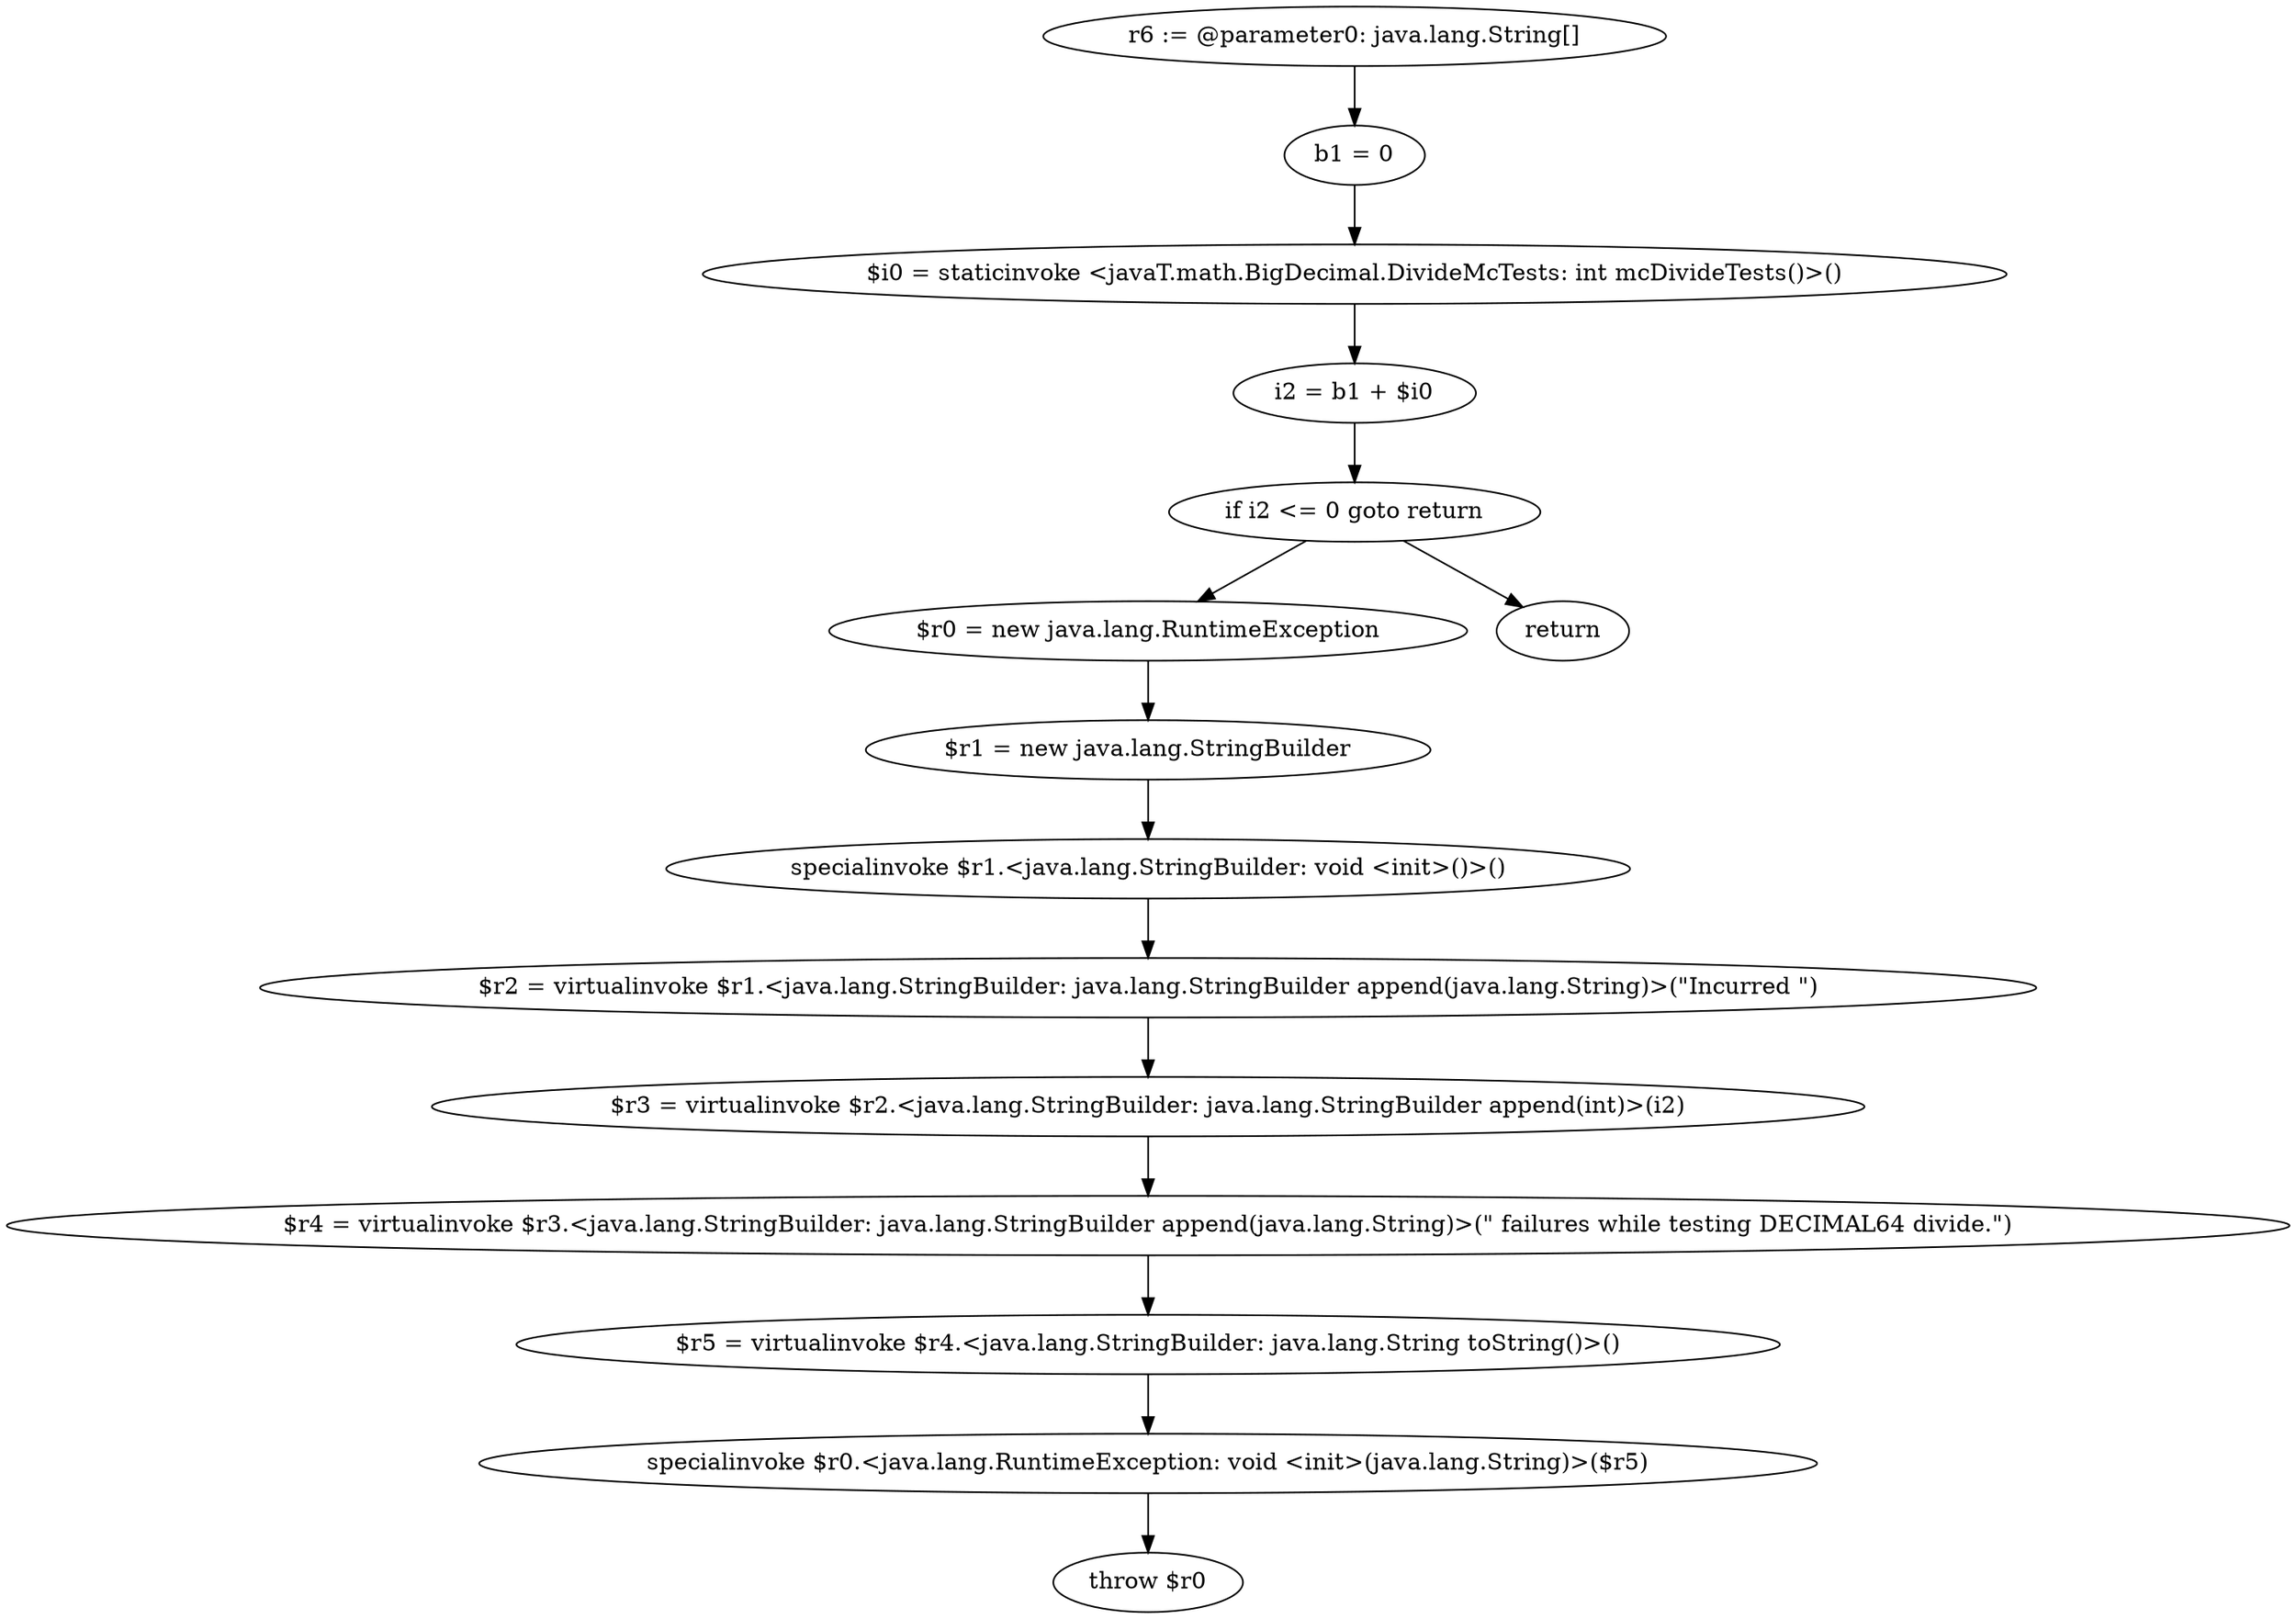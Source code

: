 digraph "unitGraph" {
    "r6 := @parameter0: java.lang.String[]"
    "b1 = 0"
    "$i0 = staticinvoke <javaT.math.BigDecimal.DivideMcTests: int mcDivideTests()>()"
    "i2 = b1 + $i0"
    "if i2 <= 0 goto return"
    "$r0 = new java.lang.RuntimeException"
    "$r1 = new java.lang.StringBuilder"
    "specialinvoke $r1.<java.lang.StringBuilder: void <init>()>()"
    "$r2 = virtualinvoke $r1.<java.lang.StringBuilder: java.lang.StringBuilder append(java.lang.String)>(\"Incurred \")"
    "$r3 = virtualinvoke $r2.<java.lang.StringBuilder: java.lang.StringBuilder append(int)>(i2)"
    "$r4 = virtualinvoke $r3.<java.lang.StringBuilder: java.lang.StringBuilder append(java.lang.String)>(\" failures while testing DECIMAL64 divide.\")"
    "$r5 = virtualinvoke $r4.<java.lang.StringBuilder: java.lang.String toString()>()"
    "specialinvoke $r0.<java.lang.RuntimeException: void <init>(java.lang.String)>($r5)"
    "throw $r0"
    "return"
    "r6 := @parameter0: java.lang.String[]"->"b1 = 0";
    "b1 = 0"->"$i0 = staticinvoke <javaT.math.BigDecimal.DivideMcTests: int mcDivideTests()>()";
    "$i0 = staticinvoke <javaT.math.BigDecimal.DivideMcTests: int mcDivideTests()>()"->"i2 = b1 + $i0";
    "i2 = b1 + $i0"->"if i2 <= 0 goto return";
    "if i2 <= 0 goto return"->"$r0 = new java.lang.RuntimeException";
    "if i2 <= 0 goto return"->"return";
    "$r0 = new java.lang.RuntimeException"->"$r1 = new java.lang.StringBuilder";
    "$r1 = new java.lang.StringBuilder"->"specialinvoke $r1.<java.lang.StringBuilder: void <init>()>()";
    "specialinvoke $r1.<java.lang.StringBuilder: void <init>()>()"->"$r2 = virtualinvoke $r1.<java.lang.StringBuilder: java.lang.StringBuilder append(java.lang.String)>(\"Incurred \")";
    "$r2 = virtualinvoke $r1.<java.lang.StringBuilder: java.lang.StringBuilder append(java.lang.String)>(\"Incurred \")"->"$r3 = virtualinvoke $r2.<java.lang.StringBuilder: java.lang.StringBuilder append(int)>(i2)";
    "$r3 = virtualinvoke $r2.<java.lang.StringBuilder: java.lang.StringBuilder append(int)>(i2)"->"$r4 = virtualinvoke $r3.<java.lang.StringBuilder: java.lang.StringBuilder append(java.lang.String)>(\" failures while testing DECIMAL64 divide.\")";
    "$r4 = virtualinvoke $r3.<java.lang.StringBuilder: java.lang.StringBuilder append(java.lang.String)>(\" failures while testing DECIMAL64 divide.\")"->"$r5 = virtualinvoke $r4.<java.lang.StringBuilder: java.lang.String toString()>()";
    "$r5 = virtualinvoke $r4.<java.lang.StringBuilder: java.lang.String toString()>()"->"specialinvoke $r0.<java.lang.RuntimeException: void <init>(java.lang.String)>($r5)";
    "specialinvoke $r0.<java.lang.RuntimeException: void <init>(java.lang.String)>($r5)"->"throw $r0";
}
